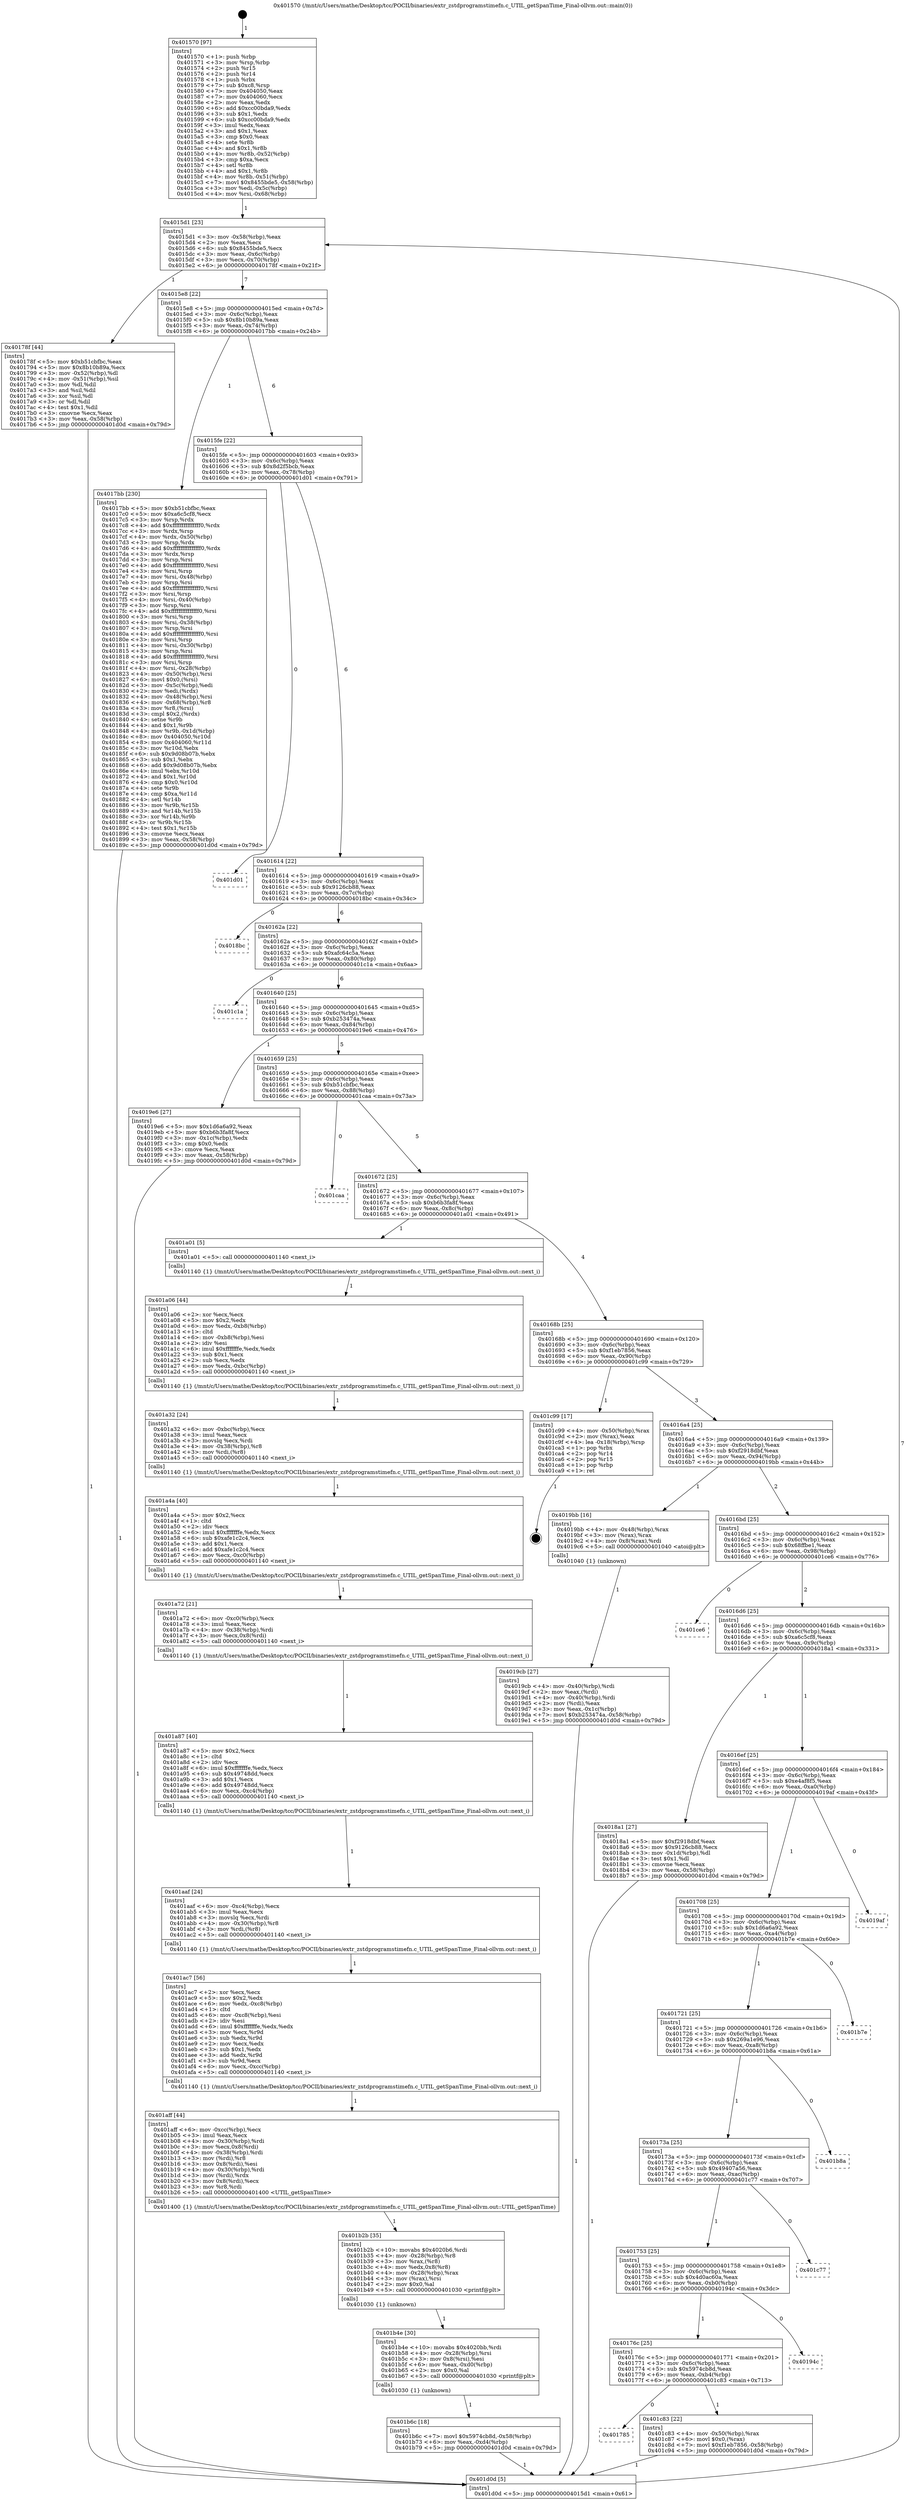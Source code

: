 digraph "0x401570" {
  label = "0x401570 (/mnt/c/Users/mathe/Desktop/tcc/POCII/binaries/extr_zstdprogramstimefn.c_UTIL_getSpanTime_Final-ollvm.out::main(0))"
  labelloc = "t"
  node[shape=record]

  Entry [label="",width=0.3,height=0.3,shape=circle,fillcolor=black,style=filled]
  "0x4015d1" [label="{
     0x4015d1 [23]\l
     | [instrs]\l
     &nbsp;&nbsp;0x4015d1 \<+3\>: mov -0x58(%rbp),%eax\l
     &nbsp;&nbsp;0x4015d4 \<+2\>: mov %eax,%ecx\l
     &nbsp;&nbsp;0x4015d6 \<+6\>: sub $0x8455bde5,%ecx\l
     &nbsp;&nbsp;0x4015dc \<+3\>: mov %eax,-0x6c(%rbp)\l
     &nbsp;&nbsp;0x4015df \<+3\>: mov %ecx,-0x70(%rbp)\l
     &nbsp;&nbsp;0x4015e2 \<+6\>: je 000000000040178f \<main+0x21f\>\l
  }"]
  "0x40178f" [label="{
     0x40178f [44]\l
     | [instrs]\l
     &nbsp;&nbsp;0x40178f \<+5\>: mov $0xb51cbfbc,%eax\l
     &nbsp;&nbsp;0x401794 \<+5\>: mov $0x8b10b89a,%ecx\l
     &nbsp;&nbsp;0x401799 \<+3\>: mov -0x52(%rbp),%dl\l
     &nbsp;&nbsp;0x40179c \<+4\>: mov -0x51(%rbp),%sil\l
     &nbsp;&nbsp;0x4017a0 \<+3\>: mov %dl,%dil\l
     &nbsp;&nbsp;0x4017a3 \<+3\>: and %sil,%dil\l
     &nbsp;&nbsp;0x4017a6 \<+3\>: xor %sil,%dl\l
     &nbsp;&nbsp;0x4017a9 \<+3\>: or %dl,%dil\l
     &nbsp;&nbsp;0x4017ac \<+4\>: test $0x1,%dil\l
     &nbsp;&nbsp;0x4017b0 \<+3\>: cmovne %ecx,%eax\l
     &nbsp;&nbsp;0x4017b3 \<+3\>: mov %eax,-0x58(%rbp)\l
     &nbsp;&nbsp;0x4017b6 \<+5\>: jmp 0000000000401d0d \<main+0x79d\>\l
  }"]
  "0x4015e8" [label="{
     0x4015e8 [22]\l
     | [instrs]\l
     &nbsp;&nbsp;0x4015e8 \<+5\>: jmp 00000000004015ed \<main+0x7d\>\l
     &nbsp;&nbsp;0x4015ed \<+3\>: mov -0x6c(%rbp),%eax\l
     &nbsp;&nbsp;0x4015f0 \<+5\>: sub $0x8b10b89a,%eax\l
     &nbsp;&nbsp;0x4015f5 \<+3\>: mov %eax,-0x74(%rbp)\l
     &nbsp;&nbsp;0x4015f8 \<+6\>: je 00000000004017bb \<main+0x24b\>\l
  }"]
  "0x401d0d" [label="{
     0x401d0d [5]\l
     | [instrs]\l
     &nbsp;&nbsp;0x401d0d \<+5\>: jmp 00000000004015d1 \<main+0x61\>\l
  }"]
  "0x401570" [label="{
     0x401570 [97]\l
     | [instrs]\l
     &nbsp;&nbsp;0x401570 \<+1\>: push %rbp\l
     &nbsp;&nbsp;0x401571 \<+3\>: mov %rsp,%rbp\l
     &nbsp;&nbsp;0x401574 \<+2\>: push %r15\l
     &nbsp;&nbsp;0x401576 \<+2\>: push %r14\l
     &nbsp;&nbsp;0x401578 \<+1\>: push %rbx\l
     &nbsp;&nbsp;0x401579 \<+7\>: sub $0xc8,%rsp\l
     &nbsp;&nbsp;0x401580 \<+7\>: mov 0x404050,%eax\l
     &nbsp;&nbsp;0x401587 \<+7\>: mov 0x404060,%ecx\l
     &nbsp;&nbsp;0x40158e \<+2\>: mov %eax,%edx\l
     &nbsp;&nbsp;0x401590 \<+6\>: add $0xcc00bda9,%edx\l
     &nbsp;&nbsp;0x401596 \<+3\>: sub $0x1,%edx\l
     &nbsp;&nbsp;0x401599 \<+6\>: sub $0xcc00bda9,%edx\l
     &nbsp;&nbsp;0x40159f \<+3\>: imul %edx,%eax\l
     &nbsp;&nbsp;0x4015a2 \<+3\>: and $0x1,%eax\l
     &nbsp;&nbsp;0x4015a5 \<+3\>: cmp $0x0,%eax\l
     &nbsp;&nbsp;0x4015a8 \<+4\>: sete %r8b\l
     &nbsp;&nbsp;0x4015ac \<+4\>: and $0x1,%r8b\l
     &nbsp;&nbsp;0x4015b0 \<+4\>: mov %r8b,-0x52(%rbp)\l
     &nbsp;&nbsp;0x4015b4 \<+3\>: cmp $0xa,%ecx\l
     &nbsp;&nbsp;0x4015b7 \<+4\>: setl %r8b\l
     &nbsp;&nbsp;0x4015bb \<+4\>: and $0x1,%r8b\l
     &nbsp;&nbsp;0x4015bf \<+4\>: mov %r8b,-0x51(%rbp)\l
     &nbsp;&nbsp;0x4015c3 \<+7\>: movl $0x8455bde5,-0x58(%rbp)\l
     &nbsp;&nbsp;0x4015ca \<+3\>: mov %edi,-0x5c(%rbp)\l
     &nbsp;&nbsp;0x4015cd \<+4\>: mov %rsi,-0x68(%rbp)\l
  }"]
  Exit [label="",width=0.3,height=0.3,shape=circle,fillcolor=black,style=filled,peripheries=2]
  "0x4017bb" [label="{
     0x4017bb [230]\l
     | [instrs]\l
     &nbsp;&nbsp;0x4017bb \<+5\>: mov $0xb51cbfbc,%eax\l
     &nbsp;&nbsp;0x4017c0 \<+5\>: mov $0xa6c5cf8,%ecx\l
     &nbsp;&nbsp;0x4017c5 \<+3\>: mov %rsp,%rdx\l
     &nbsp;&nbsp;0x4017c8 \<+4\>: add $0xfffffffffffffff0,%rdx\l
     &nbsp;&nbsp;0x4017cc \<+3\>: mov %rdx,%rsp\l
     &nbsp;&nbsp;0x4017cf \<+4\>: mov %rdx,-0x50(%rbp)\l
     &nbsp;&nbsp;0x4017d3 \<+3\>: mov %rsp,%rdx\l
     &nbsp;&nbsp;0x4017d6 \<+4\>: add $0xfffffffffffffff0,%rdx\l
     &nbsp;&nbsp;0x4017da \<+3\>: mov %rdx,%rsp\l
     &nbsp;&nbsp;0x4017dd \<+3\>: mov %rsp,%rsi\l
     &nbsp;&nbsp;0x4017e0 \<+4\>: add $0xfffffffffffffff0,%rsi\l
     &nbsp;&nbsp;0x4017e4 \<+3\>: mov %rsi,%rsp\l
     &nbsp;&nbsp;0x4017e7 \<+4\>: mov %rsi,-0x48(%rbp)\l
     &nbsp;&nbsp;0x4017eb \<+3\>: mov %rsp,%rsi\l
     &nbsp;&nbsp;0x4017ee \<+4\>: add $0xfffffffffffffff0,%rsi\l
     &nbsp;&nbsp;0x4017f2 \<+3\>: mov %rsi,%rsp\l
     &nbsp;&nbsp;0x4017f5 \<+4\>: mov %rsi,-0x40(%rbp)\l
     &nbsp;&nbsp;0x4017f9 \<+3\>: mov %rsp,%rsi\l
     &nbsp;&nbsp;0x4017fc \<+4\>: add $0xfffffffffffffff0,%rsi\l
     &nbsp;&nbsp;0x401800 \<+3\>: mov %rsi,%rsp\l
     &nbsp;&nbsp;0x401803 \<+4\>: mov %rsi,-0x38(%rbp)\l
     &nbsp;&nbsp;0x401807 \<+3\>: mov %rsp,%rsi\l
     &nbsp;&nbsp;0x40180a \<+4\>: add $0xfffffffffffffff0,%rsi\l
     &nbsp;&nbsp;0x40180e \<+3\>: mov %rsi,%rsp\l
     &nbsp;&nbsp;0x401811 \<+4\>: mov %rsi,-0x30(%rbp)\l
     &nbsp;&nbsp;0x401815 \<+3\>: mov %rsp,%rsi\l
     &nbsp;&nbsp;0x401818 \<+4\>: add $0xfffffffffffffff0,%rsi\l
     &nbsp;&nbsp;0x40181c \<+3\>: mov %rsi,%rsp\l
     &nbsp;&nbsp;0x40181f \<+4\>: mov %rsi,-0x28(%rbp)\l
     &nbsp;&nbsp;0x401823 \<+4\>: mov -0x50(%rbp),%rsi\l
     &nbsp;&nbsp;0x401827 \<+6\>: movl $0x0,(%rsi)\l
     &nbsp;&nbsp;0x40182d \<+3\>: mov -0x5c(%rbp),%edi\l
     &nbsp;&nbsp;0x401830 \<+2\>: mov %edi,(%rdx)\l
     &nbsp;&nbsp;0x401832 \<+4\>: mov -0x48(%rbp),%rsi\l
     &nbsp;&nbsp;0x401836 \<+4\>: mov -0x68(%rbp),%r8\l
     &nbsp;&nbsp;0x40183a \<+3\>: mov %r8,(%rsi)\l
     &nbsp;&nbsp;0x40183d \<+3\>: cmpl $0x2,(%rdx)\l
     &nbsp;&nbsp;0x401840 \<+4\>: setne %r9b\l
     &nbsp;&nbsp;0x401844 \<+4\>: and $0x1,%r9b\l
     &nbsp;&nbsp;0x401848 \<+4\>: mov %r9b,-0x1d(%rbp)\l
     &nbsp;&nbsp;0x40184c \<+8\>: mov 0x404050,%r10d\l
     &nbsp;&nbsp;0x401854 \<+8\>: mov 0x404060,%r11d\l
     &nbsp;&nbsp;0x40185c \<+3\>: mov %r10d,%ebx\l
     &nbsp;&nbsp;0x40185f \<+6\>: sub $0x9d08b07b,%ebx\l
     &nbsp;&nbsp;0x401865 \<+3\>: sub $0x1,%ebx\l
     &nbsp;&nbsp;0x401868 \<+6\>: add $0x9d08b07b,%ebx\l
     &nbsp;&nbsp;0x40186e \<+4\>: imul %ebx,%r10d\l
     &nbsp;&nbsp;0x401872 \<+4\>: and $0x1,%r10d\l
     &nbsp;&nbsp;0x401876 \<+4\>: cmp $0x0,%r10d\l
     &nbsp;&nbsp;0x40187a \<+4\>: sete %r9b\l
     &nbsp;&nbsp;0x40187e \<+4\>: cmp $0xa,%r11d\l
     &nbsp;&nbsp;0x401882 \<+4\>: setl %r14b\l
     &nbsp;&nbsp;0x401886 \<+3\>: mov %r9b,%r15b\l
     &nbsp;&nbsp;0x401889 \<+3\>: and %r14b,%r15b\l
     &nbsp;&nbsp;0x40188c \<+3\>: xor %r14b,%r9b\l
     &nbsp;&nbsp;0x40188f \<+3\>: or %r9b,%r15b\l
     &nbsp;&nbsp;0x401892 \<+4\>: test $0x1,%r15b\l
     &nbsp;&nbsp;0x401896 \<+3\>: cmovne %ecx,%eax\l
     &nbsp;&nbsp;0x401899 \<+3\>: mov %eax,-0x58(%rbp)\l
     &nbsp;&nbsp;0x40189c \<+5\>: jmp 0000000000401d0d \<main+0x79d\>\l
  }"]
  "0x4015fe" [label="{
     0x4015fe [22]\l
     | [instrs]\l
     &nbsp;&nbsp;0x4015fe \<+5\>: jmp 0000000000401603 \<main+0x93\>\l
     &nbsp;&nbsp;0x401603 \<+3\>: mov -0x6c(%rbp),%eax\l
     &nbsp;&nbsp;0x401606 \<+5\>: sub $0x8d2f5bcb,%eax\l
     &nbsp;&nbsp;0x40160b \<+3\>: mov %eax,-0x78(%rbp)\l
     &nbsp;&nbsp;0x40160e \<+6\>: je 0000000000401d01 \<main+0x791\>\l
  }"]
  "0x401785" [label="{
     0x401785\l
  }", style=dashed]
  "0x401d01" [label="{
     0x401d01\l
  }", style=dashed]
  "0x401614" [label="{
     0x401614 [22]\l
     | [instrs]\l
     &nbsp;&nbsp;0x401614 \<+5\>: jmp 0000000000401619 \<main+0xa9\>\l
     &nbsp;&nbsp;0x401619 \<+3\>: mov -0x6c(%rbp),%eax\l
     &nbsp;&nbsp;0x40161c \<+5\>: sub $0x9126cb88,%eax\l
     &nbsp;&nbsp;0x401621 \<+3\>: mov %eax,-0x7c(%rbp)\l
     &nbsp;&nbsp;0x401624 \<+6\>: je 00000000004018bc \<main+0x34c\>\l
  }"]
  "0x401c83" [label="{
     0x401c83 [22]\l
     | [instrs]\l
     &nbsp;&nbsp;0x401c83 \<+4\>: mov -0x50(%rbp),%rax\l
     &nbsp;&nbsp;0x401c87 \<+6\>: movl $0x0,(%rax)\l
     &nbsp;&nbsp;0x401c8d \<+7\>: movl $0xf1eb7856,-0x58(%rbp)\l
     &nbsp;&nbsp;0x401c94 \<+5\>: jmp 0000000000401d0d \<main+0x79d\>\l
  }"]
  "0x4018bc" [label="{
     0x4018bc\l
  }", style=dashed]
  "0x40162a" [label="{
     0x40162a [22]\l
     | [instrs]\l
     &nbsp;&nbsp;0x40162a \<+5\>: jmp 000000000040162f \<main+0xbf\>\l
     &nbsp;&nbsp;0x40162f \<+3\>: mov -0x6c(%rbp),%eax\l
     &nbsp;&nbsp;0x401632 \<+5\>: sub $0xafc64c5a,%eax\l
     &nbsp;&nbsp;0x401637 \<+3\>: mov %eax,-0x80(%rbp)\l
     &nbsp;&nbsp;0x40163a \<+6\>: je 0000000000401c1a \<main+0x6aa\>\l
  }"]
  "0x40176c" [label="{
     0x40176c [25]\l
     | [instrs]\l
     &nbsp;&nbsp;0x40176c \<+5\>: jmp 0000000000401771 \<main+0x201\>\l
     &nbsp;&nbsp;0x401771 \<+3\>: mov -0x6c(%rbp),%eax\l
     &nbsp;&nbsp;0x401774 \<+5\>: sub $0x5974cb8d,%eax\l
     &nbsp;&nbsp;0x401779 \<+6\>: mov %eax,-0xb4(%rbp)\l
     &nbsp;&nbsp;0x40177f \<+6\>: je 0000000000401c83 \<main+0x713\>\l
  }"]
  "0x401c1a" [label="{
     0x401c1a\l
  }", style=dashed]
  "0x401640" [label="{
     0x401640 [25]\l
     | [instrs]\l
     &nbsp;&nbsp;0x401640 \<+5\>: jmp 0000000000401645 \<main+0xd5\>\l
     &nbsp;&nbsp;0x401645 \<+3\>: mov -0x6c(%rbp),%eax\l
     &nbsp;&nbsp;0x401648 \<+5\>: sub $0xb253474a,%eax\l
     &nbsp;&nbsp;0x40164d \<+6\>: mov %eax,-0x84(%rbp)\l
     &nbsp;&nbsp;0x401653 \<+6\>: je 00000000004019e6 \<main+0x476\>\l
  }"]
  "0x40194c" [label="{
     0x40194c\l
  }", style=dashed]
  "0x4019e6" [label="{
     0x4019e6 [27]\l
     | [instrs]\l
     &nbsp;&nbsp;0x4019e6 \<+5\>: mov $0x1d6a6a92,%eax\l
     &nbsp;&nbsp;0x4019eb \<+5\>: mov $0xb6b3fa8f,%ecx\l
     &nbsp;&nbsp;0x4019f0 \<+3\>: mov -0x1c(%rbp),%edx\l
     &nbsp;&nbsp;0x4019f3 \<+3\>: cmp $0x0,%edx\l
     &nbsp;&nbsp;0x4019f6 \<+3\>: cmove %ecx,%eax\l
     &nbsp;&nbsp;0x4019f9 \<+3\>: mov %eax,-0x58(%rbp)\l
     &nbsp;&nbsp;0x4019fc \<+5\>: jmp 0000000000401d0d \<main+0x79d\>\l
  }"]
  "0x401659" [label="{
     0x401659 [25]\l
     | [instrs]\l
     &nbsp;&nbsp;0x401659 \<+5\>: jmp 000000000040165e \<main+0xee\>\l
     &nbsp;&nbsp;0x40165e \<+3\>: mov -0x6c(%rbp),%eax\l
     &nbsp;&nbsp;0x401661 \<+5\>: sub $0xb51cbfbc,%eax\l
     &nbsp;&nbsp;0x401666 \<+6\>: mov %eax,-0x88(%rbp)\l
     &nbsp;&nbsp;0x40166c \<+6\>: je 0000000000401caa \<main+0x73a\>\l
  }"]
  "0x401753" [label="{
     0x401753 [25]\l
     | [instrs]\l
     &nbsp;&nbsp;0x401753 \<+5\>: jmp 0000000000401758 \<main+0x1e8\>\l
     &nbsp;&nbsp;0x401758 \<+3\>: mov -0x6c(%rbp),%eax\l
     &nbsp;&nbsp;0x40175b \<+5\>: sub $0x4d0ac60a,%eax\l
     &nbsp;&nbsp;0x401760 \<+6\>: mov %eax,-0xb0(%rbp)\l
     &nbsp;&nbsp;0x401766 \<+6\>: je 000000000040194c \<main+0x3dc\>\l
  }"]
  "0x401caa" [label="{
     0x401caa\l
  }", style=dashed]
  "0x401672" [label="{
     0x401672 [25]\l
     | [instrs]\l
     &nbsp;&nbsp;0x401672 \<+5\>: jmp 0000000000401677 \<main+0x107\>\l
     &nbsp;&nbsp;0x401677 \<+3\>: mov -0x6c(%rbp),%eax\l
     &nbsp;&nbsp;0x40167a \<+5\>: sub $0xb6b3fa8f,%eax\l
     &nbsp;&nbsp;0x40167f \<+6\>: mov %eax,-0x8c(%rbp)\l
     &nbsp;&nbsp;0x401685 \<+6\>: je 0000000000401a01 \<main+0x491\>\l
  }"]
  "0x401c77" [label="{
     0x401c77\l
  }", style=dashed]
  "0x401a01" [label="{
     0x401a01 [5]\l
     | [instrs]\l
     &nbsp;&nbsp;0x401a01 \<+5\>: call 0000000000401140 \<next_i\>\l
     | [calls]\l
     &nbsp;&nbsp;0x401140 \{1\} (/mnt/c/Users/mathe/Desktop/tcc/POCII/binaries/extr_zstdprogramstimefn.c_UTIL_getSpanTime_Final-ollvm.out::next_i)\l
  }"]
  "0x40168b" [label="{
     0x40168b [25]\l
     | [instrs]\l
     &nbsp;&nbsp;0x40168b \<+5\>: jmp 0000000000401690 \<main+0x120\>\l
     &nbsp;&nbsp;0x401690 \<+3\>: mov -0x6c(%rbp),%eax\l
     &nbsp;&nbsp;0x401693 \<+5\>: sub $0xf1eb7856,%eax\l
     &nbsp;&nbsp;0x401698 \<+6\>: mov %eax,-0x90(%rbp)\l
     &nbsp;&nbsp;0x40169e \<+6\>: je 0000000000401c99 \<main+0x729\>\l
  }"]
  "0x40173a" [label="{
     0x40173a [25]\l
     | [instrs]\l
     &nbsp;&nbsp;0x40173a \<+5\>: jmp 000000000040173f \<main+0x1cf\>\l
     &nbsp;&nbsp;0x40173f \<+3\>: mov -0x6c(%rbp),%eax\l
     &nbsp;&nbsp;0x401742 \<+5\>: sub $0x49407a56,%eax\l
     &nbsp;&nbsp;0x401747 \<+6\>: mov %eax,-0xac(%rbp)\l
     &nbsp;&nbsp;0x40174d \<+6\>: je 0000000000401c77 \<main+0x707\>\l
  }"]
  "0x401c99" [label="{
     0x401c99 [17]\l
     | [instrs]\l
     &nbsp;&nbsp;0x401c99 \<+4\>: mov -0x50(%rbp),%rax\l
     &nbsp;&nbsp;0x401c9d \<+2\>: mov (%rax),%eax\l
     &nbsp;&nbsp;0x401c9f \<+4\>: lea -0x18(%rbp),%rsp\l
     &nbsp;&nbsp;0x401ca3 \<+1\>: pop %rbx\l
     &nbsp;&nbsp;0x401ca4 \<+2\>: pop %r14\l
     &nbsp;&nbsp;0x401ca6 \<+2\>: pop %r15\l
     &nbsp;&nbsp;0x401ca8 \<+1\>: pop %rbp\l
     &nbsp;&nbsp;0x401ca9 \<+1\>: ret\l
  }"]
  "0x4016a4" [label="{
     0x4016a4 [25]\l
     | [instrs]\l
     &nbsp;&nbsp;0x4016a4 \<+5\>: jmp 00000000004016a9 \<main+0x139\>\l
     &nbsp;&nbsp;0x4016a9 \<+3\>: mov -0x6c(%rbp),%eax\l
     &nbsp;&nbsp;0x4016ac \<+5\>: sub $0xf2918dbf,%eax\l
     &nbsp;&nbsp;0x4016b1 \<+6\>: mov %eax,-0x94(%rbp)\l
     &nbsp;&nbsp;0x4016b7 \<+6\>: je 00000000004019bb \<main+0x44b\>\l
  }"]
  "0x401b8a" [label="{
     0x401b8a\l
  }", style=dashed]
  "0x4019bb" [label="{
     0x4019bb [16]\l
     | [instrs]\l
     &nbsp;&nbsp;0x4019bb \<+4\>: mov -0x48(%rbp),%rax\l
     &nbsp;&nbsp;0x4019bf \<+3\>: mov (%rax),%rax\l
     &nbsp;&nbsp;0x4019c2 \<+4\>: mov 0x8(%rax),%rdi\l
     &nbsp;&nbsp;0x4019c6 \<+5\>: call 0000000000401040 \<atoi@plt\>\l
     | [calls]\l
     &nbsp;&nbsp;0x401040 \{1\} (unknown)\l
  }"]
  "0x4016bd" [label="{
     0x4016bd [25]\l
     | [instrs]\l
     &nbsp;&nbsp;0x4016bd \<+5\>: jmp 00000000004016c2 \<main+0x152\>\l
     &nbsp;&nbsp;0x4016c2 \<+3\>: mov -0x6c(%rbp),%eax\l
     &nbsp;&nbsp;0x4016c5 \<+5\>: sub $0x68ffbe1,%eax\l
     &nbsp;&nbsp;0x4016ca \<+6\>: mov %eax,-0x98(%rbp)\l
     &nbsp;&nbsp;0x4016d0 \<+6\>: je 0000000000401ce6 \<main+0x776\>\l
  }"]
  "0x401721" [label="{
     0x401721 [25]\l
     | [instrs]\l
     &nbsp;&nbsp;0x401721 \<+5\>: jmp 0000000000401726 \<main+0x1b6\>\l
     &nbsp;&nbsp;0x401726 \<+3\>: mov -0x6c(%rbp),%eax\l
     &nbsp;&nbsp;0x401729 \<+5\>: sub $0x269a1e96,%eax\l
     &nbsp;&nbsp;0x40172e \<+6\>: mov %eax,-0xa8(%rbp)\l
     &nbsp;&nbsp;0x401734 \<+6\>: je 0000000000401b8a \<main+0x61a\>\l
  }"]
  "0x401ce6" [label="{
     0x401ce6\l
  }", style=dashed]
  "0x4016d6" [label="{
     0x4016d6 [25]\l
     | [instrs]\l
     &nbsp;&nbsp;0x4016d6 \<+5\>: jmp 00000000004016db \<main+0x16b\>\l
     &nbsp;&nbsp;0x4016db \<+3\>: mov -0x6c(%rbp),%eax\l
     &nbsp;&nbsp;0x4016de \<+5\>: sub $0xa6c5cf8,%eax\l
     &nbsp;&nbsp;0x4016e3 \<+6\>: mov %eax,-0x9c(%rbp)\l
     &nbsp;&nbsp;0x4016e9 \<+6\>: je 00000000004018a1 \<main+0x331\>\l
  }"]
  "0x401b7e" [label="{
     0x401b7e\l
  }", style=dashed]
  "0x4018a1" [label="{
     0x4018a1 [27]\l
     | [instrs]\l
     &nbsp;&nbsp;0x4018a1 \<+5\>: mov $0xf2918dbf,%eax\l
     &nbsp;&nbsp;0x4018a6 \<+5\>: mov $0x9126cb88,%ecx\l
     &nbsp;&nbsp;0x4018ab \<+3\>: mov -0x1d(%rbp),%dl\l
     &nbsp;&nbsp;0x4018ae \<+3\>: test $0x1,%dl\l
     &nbsp;&nbsp;0x4018b1 \<+3\>: cmovne %ecx,%eax\l
     &nbsp;&nbsp;0x4018b4 \<+3\>: mov %eax,-0x58(%rbp)\l
     &nbsp;&nbsp;0x4018b7 \<+5\>: jmp 0000000000401d0d \<main+0x79d\>\l
  }"]
  "0x4016ef" [label="{
     0x4016ef [25]\l
     | [instrs]\l
     &nbsp;&nbsp;0x4016ef \<+5\>: jmp 00000000004016f4 \<main+0x184\>\l
     &nbsp;&nbsp;0x4016f4 \<+3\>: mov -0x6c(%rbp),%eax\l
     &nbsp;&nbsp;0x4016f7 \<+5\>: sub $0xe4af8f5,%eax\l
     &nbsp;&nbsp;0x4016fc \<+6\>: mov %eax,-0xa0(%rbp)\l
     &nbsp;&nbsp;0x401702 \<+6\>: je 00000000004019af \<main+0x43f\>\l
  }"]
  "0x4019cb" [label="{
     0x4019cb [27]\l
     | [instrs]\l
     &nbsp;&nbsp;0x4019cb \<+4\>: mov -0x40(%rbp),%rdi\l
     &nbsp;&nbsp;0x4019cf \<+2\>: mov %eax,(%rdi)\l
     &nbsp;&nbsp;0x4019d1 \<+4\>: mov -0x40(%rbp),%rdi\l
     &nbsp;&nbsp;0x4019d5 \<+2\>: mov (%rdi),%eax\l
     &nbsp;&nbsp;0x4019d7 \<+3\>: mov %eax,-0x1c(%rbp)\l
     &nbsp;&nbsp;0x4019da \<+7\>: movl $0xb253474a,-0x58(%rbp)\l
     &nbsp;&nbsp;0x4019e1 \<+5\>: jmp 0000000000401d0d \<main+0x79d\>\l
  }"]
  "0x401a06" [label="{
     0x401a06 [44]\l
     | [instrs]\l
     &nbsp;&nbsp;0x401a06 \<+2\>: xor %ecx,%ecx\l
     &nbsp;&nbsp;0x401a08 \<+5\>: mov $0x2,%edx\l
     &nbsp;&nbsp;0x401a0d \<+6\>: mov %edx,-0xb8(%rbp)\l
     &nbsp;&nbsp;0x401a13 \<+1\>: cltd\l
     &nbsp;&nbsp;0x401a14 \<+6\>: mov -0xb8(%rbp),%esi\l
     &nbsp;&nbsp;0x401a1a \<+2\>: idiv %esi\l
     &nbsp;&nbsp;0x401a1c \<+6\>: imul $0xfffffffe,%edx,%edx\l
     &nbsp;&nbsp;0x401a22 \<+3\>: sub $0x1,%ecx\l
     &nbsp;&nbsp;0x401a25 \<+2\>: sub %ecx,%edx\l
     &nbsp;&nbsp;0x401a27 \<+6\>: mov %edx,-0xbc(%rbp)\l
     &nbsp;&nbsp;0x401a2d \<+5\>: call 0000000000401140 \<next_i\>\l
     | [calls]\l
     &nbsp;&nbsp;0x401140 \{1\} (/mnt/c/Users/mathe/Desktop/tcc/POCII/binaries/extr_zstdprogramstimefn.c_UTIL_getSpanTime_Final-ollvm.out::next_i)\l
  }"]
  "0x401a32" [label="{
     0x401a32 [24]\l
     | [instrs]\l
     &nbsp;&nbsp;0x401a32 \<+6\>: mov -0xbc(%rbp),%ecx\l
     &nbsp;&nbsp;0x401a38 \<+3\>: imul %eax,%ecx\l
     &nbsp;&nbsp;0x401a3b \<+3\>: movslq %ecx,%rdi\l
     &nbsp;&nbsp;0x401a3e \<+4\>: mov -0x38(%rbp),%r8\l
     &nbsp;&nbsp;0x401a42 \<+3\>: mov %rdi,(%r8)\l
     &nbsp;&nbsp;0x401a45 \<+5\>: call 0000000000401140 \<next_i\>\l
     | [calls]\l
     &nbsp;&nbsp;0x401140 \{1\} (/mnt/c/Users/mathe/Desktop/tcc/POCII/binaries/extr_zstdprogramstimefn.c_UTIL_getSpanTime_Final-ollvm.out::next_i)\l
  }"]
  "0x401a4a" [label="{
     0x401a4a [40]\l
     | [instrs]\l
     &nbsp;&nbsp;0x401a4a \<+5\>: mov $0x2,%ecx\l
     &nbsp;&nbsp;0x401a4f \<+1\>: cltd\l
     &nbsp;&nbsp;0x401a50 \<+2\>: idiv %ecx\l
     &nbsp;&nbsp;0x401a52 \<+6\>: imul $0xfffffffe,%edx,%ecx\l
     &nbsp;&nbsp;0x401a58 \<+6\>: sub $0xafe1c2c4,%ecx\l
     &nbsp;&nbsp;0x401a5e \<+3\>: add $0x1,%ecx\l
     &nbsp;&nbsp;0x401a61 \<+6\>: add $0xafe1c2c4,%ecx\l
     &nbsp;&nbsp;0x401a67 \<+6\>: mov %ecx,-0xc0(%rbp)\l
     &nbsp;&nbsp;0x401a6d \<+5\>: call 0000000000401140 \<next_i\>\l
     | [calls]\l
     &nbsp;&nbsp;0x401140 \{1\} (/mnt/c/Users/mathe/Desktop/tcc/POCII/binaries/extr_zstdprogramstimefn.c_UTIL_getSpanTime_Final-ollvm.out::next_i)\l
  }"]
  "0x401a72" [label="{
     0x401a72 [21]\l
     | [instrs]\l
     &nbsp;&nbsp;0x401a72 \<+6\>: mov -0xc0(%rbp),%ecx\l
     &nbsp;&nbsp;0x401a78 \<+3\>: imul %eax,%ecx\l
     &nbsp;&nbsp;0x401a7b \<+4\>: mov -0x38(%rbp),%rdi\l
     &nbsp;&nbsp;0x401a7f \<+3\>: mov %ecx,0x8(%rdi)\l
     &nbsp;&nbsp;0x401a82 \<+5\>: call 0000000000401140 \<next_i\>\l
     | [calls]\l
     &nbsp;&nbsp;0x401140 \{1\} (/mnt/c/Users/mathe/Desktop/tcc/POCII/binaries/extr_zstdprogramstimefn.c_UTIL_getSpanTime_Final-ollvm.out::next_i)\l
  }"]
  "0x401a87" [label="{
     0x401a87 [40]\l
     | [instrs]\l
     &nbsp;&nbsp;0x401a87 \<+5\>: mov $0x2,%ecx\l
     &nbsp;&nbsp;0x401a8c \<+1\>: cltd\l
     &nbsp;&nbsp;0x401a8d \<+2\>: idiv %ecx\l
     &nbsp;&nbsp;0x401a8f \<+6\>: imul $0xfffffffe,%edx,%ecx\l
     &nbsp;&nbsp;0x401a95 \<+6\>: sub $0x49748dd,%ecx\l
     &nbsp;&nbsp;0x401a9b \<+3\>: add $0x1,%ecx\l
     &nbsp;&nbsp;0x401a9e \<+6\>: add $0x49748dd,%ecx\l
     &nbsp;&nbsp;0x401aa4 \<+6\>: mov %ecx,-0xc4(%rbp)\l
     &nbsp;&nbsp;0x401aaa \<+5\>: call 0000000000401140 \<next_i\>\l
     | [calls]\l
     &nbsp;&nbsp;0x401140 \{1\} (/mnt/c/Users/mathe/Desktop/tcc/POCII/binaries/extr_zstdprogramstimefn.c_UTIL_getSpanTime_Final-ollvm.out::next_i)\l
  }"]
  "0x401aaf" [label="{
     0x401aaf [24]\l
     | [instrs]\l
     &nbsp;&nbsp;0x401aaf \<+6\>: mov -0xc4(%rbp),%ecx\l
     &nbsp;&nbsp;0x401ab5 \<+3\>: imul %eax,%ecx\l
     &nbsp;&nbsp;0x401ab8 \<+3\>: movslq %ecx,%rdi\l
     &nbsp;&nbsp;0x401abb \<+4\>: mov -0x30(%rbp),%r8\l
     &nbsp;&nbsp;0x401abf \<+3\>: mov %rdi,(%r8)\l
     &nbsp;&nbsp;0x401ac2 \<+5\>: call 0000000000401140 \<next_i\>\l
     | [calls]\l
     &nbsp;&nbsp;0x401140 \{1\} (/mnt/c/Users/mathe/Desktop/tcc/POCII/binaries/extr_zstdprogramstimefn.c_UTIL_getSpanTime_Final-ollvm.out::next_i)\l
  }"]
  "0x401ac7" [label="{
     0x401ac7 [56]\l
     | [instrs]\l
     &nbsp;&nbsp;0x401ac7 \<+2\>: xor %ecx,%ecx\l
     &nbsp;&nbsp;0x401ac9 \<+5\>: mov $0x2,%edx\l
     &nbsp;&nbsp;0x401ace \<+6\>: mov %edx,-0xc8(%rbp)\l
     &nbsp;&nbsp;0x401ad4 \<+1\>: cltd\l
     &nbsp;&nbsp;0x401ad5 \<+6\>: mov -0xc8(%rbp),%esi\l
     &nbsp;&nbsp;0x401adb \<+2\>: idiv %esi\l
     &nbsp;&nbsp;0x401add \<+6\>: imul $0xfffffffe,%edx,%edx\l
     &nbsp;&nbsp;0x401ae3 \<+3\>: mov %ecx,%r9d\l
     &nbsp;&nbsp;0x401ae6 \<+3\>: sub %edx,%r9d\l
     &nbsp;&nbsp;0x401ae9 \<+2\>: mov %ecx,%edx\l
     &nbsp;&nbsp;0x401aeb \<+3\>: sub $0x1,%edx\l
     &nbsp;&nbsp;0x401aee \<+3\>: add %edx,%r9d\l
     &nbsp;&nbsp;0x401af1 \<+3\>: sub %r9d,%ecx\l
     &nbsp;&nbsp;0x401af4 \<+6\>: mov %ecx,-0xcc(%rbp)\l
     &nbsp;&nbsp;0x401afa \<+5\>: call 0000000000401140 \<next_i\>\l
     | [calls]\l
     &nbsp;&nbsp;0x401140 \{1\} (/mnt/c/Users/mathe/Desktop/tcc/POCII/binaries/extr_zstdprogramstimefn.c_UTIL_getSpanTime_Final-ollvm.out::next_i)\l
  }"]
  "0x401aff" [label="{
     0x401aff [44]\l
     | [instrs]\l
     &nbsp;&nbsp;0x401aff \<+6\>: mov -0xcc(%rbp),%ecx\l
     &nbsp;&nbsp;0x401b05 \<+3\>: imul %eax,%ecx\l
     &nbsp;&nbsp;0x401b08 \<+4\>: mov -0x30(%rbp),%rdi\l
     &nbsp;&nbsp;0x401b0c \<+3\>: mov %ecx,0x8(%rdi)\l
     &nbsp;&nbsp;0x401b0f \<+4\>: mov -0x38(%rbp),%rdi\l
     &nbsp;&nbsp;0x401b13 \<+3\>: mov (%rdi),%r8\l
     &nbsp;&nbsp;0x401b16 \<+3\>: mov 0x8(%rdi),%esi\l
     &nbsp;&nbsp;0x401b19 \<+4\>: mov -0x30(%rbp),%rdi\l
     &nbsp;&nbsp;0x401b1d \<+3\>: mov (%rdi),%rdx\l
     &nbsp;&nbsp;0x401b20 \<+3\>: mov 0x8(%rdi),%ecx\l
     &nbsp;&nbsp;0x401b23 \<+3\>: mov %r8,%rdi\l
     &nbsp;&nbsp;0x401b26 \<+5\>: call 0000000000401400 \<UTIL_getSpanTime\>\l
     | [calls]\l
     &nbsp;&nbsp;0x401400 \{1\} (/mnt/c/Users/mathe/Desktop/tcc/POCII/binaries/extr_zstdprogramstimefn.c_UTIL_getSpanTime_Final-ollvm.out::UTIL_getSpanTime)\l
  }"]
  "0x401b2b" [label="{
     0x401b2b [35]\l
     | [instrs]\l
     &nbsp;&nbsp;0x401b2b \<+10\>: movabs $0x4020b6,%rdi\l
     &nbsp;&nbsp;0x401b35 \<+4\>: mov -0x28(%rbp),%r8\l
     &nbsp;&nbsp;0x401b39 \<+3\>: mov %rax,(%r8)\l
     &nbsp;&nbsp;0x401b3c \<+4\>: mov %edx,0x8(%r8)\l
     &nbsp;&nbsp;0x401b40 \<+4\>: mov -0x28(%rbp),%rax\l
     &nbsp;&nbsp;0x401b44 \<+3\>: mov (%rax),%rsi\l
     &nbsp;&nbsp;0x401b47 \<+2\>: mov $0x0,%al\l
     &nbsp;&nbsp;0x401b49 \<+5\>: call 0000000000401030 \<printf@plt\>\l
     | [calls]\l
     &nbsp;&nbsp;0x401030 \{1\} (unknown)\l
  }"]
  "0x401b4e" [label="{
     0x401b4e [30]\l
     | [instrs]\l
     &nbsp;&nbsp;0x401b4e \<+10\>: movabs $0x4020bb,%rdi\l
     &nbsp;&nbsp;0x401b58 \<+4\>: mov -0x28(%rbp),%rsi\l
     &nbsp;&nbsp;0x401b5c \<+3\>: mov 0x8(%rsi),%esi\l
     &nbsp;&nbsp;0x401b5f \<+6\>: mov %eax,-0xd0(%rbp)\l
     &nbsp;&nbsp;0x401b65 \<+2\>: mov $0x0,%al\l
     &nbsp;&nbsp;0x401b67 \<+5\>: call 0000000000401030 \<printf@plt\>\l
     | [calls]\l
     &nbsp;&nbsp;0x401030 \{1\} (unknown)\l
  }"]
  "0x401b6c" [label="{
     0x401b6c [18]\l
     | [instrs]\l
     &nbsp;&nbsp;0x401b6c \<+7\>: movl $0x5974cb8d,-0x58(%rbp)\l
     &nbsp;&nbsp;0x401b73 \<+6\>: mov %eax,-0xd4(%rbp)\l
     &nbsp;&nbsp;0x401b79 \<+5\>: jmp 0000000000401d0d \<main+0x79d\>\l
  }"]
  "0x401708" [label="{
     0x401708 [25]\l
     | [instrs]\l
     &nbsp;&nbsp;0x401708 \<+5\>: jmp 000000000040170d \<main+0x19d\>\l
     &nbsp;&nbsp;0x40170d \<+3\>: mov -0x6c(%rbp),%eax\l
     &nbsp;&nbsp;0x401710 \<+5\>: sub $0x1d6a6a92,%eax\l
     &nbsp;&nbsp;0x401715 \<+6\>: mov %eax,-0xa4(%rbp)\l
     &nbsp;&nbsp;0x40171b \<+6\>: je 0000000000401b7e \<main+0x60e\>\l
  }"]
  "0x4019af" [label="{
     0x4019af\l
  }", style=dashed]
  Entry -> "0x401570" [label=" 1"]
  "0x4015d1" -> "0x40178f" [label=" 1"]
  "0x4015d1" -> "0x4015e8" [label=" 7"]
  "0x40178f" -> "0x401d0d" [label=" 1"]
  "0x401570" -> "0x4015d1" [label=" 1"]
  "0x401d0d" -> "0x4015d1" [label=" 7"]
  "0x401c99" -> Exit [label=" 1"]
  "0x4015e8" -> "0x4017bb" [label=" 1"]
  "0x4015e8" -> "0x4015fe" [label=" 6"]
  "0x4017bb" -> "0x401d0d" [label=" 1"]
  "0x401c83" -> "0x401d0d" [label=" 1"]
  "0x4015fe" -> "0x401d01" [label=" 0"]
  "0x4015fe" -> "0x401614" [label=" 6"]
  "0x40176c" -> "0x401785" [label=" 0"]
  "0x401614" -> "0x4018bc" [label=" 0"]
  "0x401614" -> "0x40162a" [label=" 6"]
  "0x40176c" -> "0x401c83" [label=" 1"]
  "0x40162a" -> "0x401c1a" [label=" 0"]
  "0x40162a" -> "0x401640" [label=" 6"]
  "0x401753" -> "0x40176c" [label=" 1"]
  "0x401640" -> "0x4019e6" [label=" 1"]
  "0x401640" -> "0x401659" [label=" 5"]
  "0x401753" -> "0x40194c" [label=" 0"]
  "0x401659" -> "0x401caa" [label=" 0"]
  "0x401659" -> "0x401672" [label=" 5"]
  "0x40173a" -> "0x401753" [label=" 1"]
  "0x401672" -> "0x401a01" [label=" 1"]
  "0x401672" -> "0x40168b" [label=" 4"]
  "0x40173a" -> "0x401c77" [label=" 0"]
  "0x40168b" -> "0x401c99" [label=" 1"]
  "0x40168b" -> "0x4016a4" [label=" 3"]
  "0x401721" -> "0x40173a" [label=" 1"]
  "0x4016a4" -> "0x4019bb" [label=" 1"]
  "0x4016a4" -> "0x4016bd" [label=" 2"]
  "0x401721" -> "0x401b8a" [label=" 0"]
  "0x4016bd" -> "0x401ce6" [label=" 0"]
  "0x4016bd" -> "0x4016d6" [label=" 2"]
  "0x401708" -> "0x401721" [label=" 1"]
  "0x4016d6" -> "0x4018a1" [label=" 1"]
  "0x4016d6" -> "0x4016ef" [label=" 1"]
  "0x4018a1" -> "0x401d0d" [label=" 1"]
  "0x4019bb" -> "0x4019cb" [label=" 1"]
  "0x4019cb" -> "0x401d0d" [label=" 1"]
  "0x4019e6" -> "0x401d0d" [label=" 1"]
  "0x401a01" -> "0x401a06" [label=" 1"]
  "0x401a06" -> "0x401a32" [label=" 1"]
  "0x401a32" -> "0x401a4a" [label=" 1"]
  "0x401a4a" -> "0x401a72" [label=" 1"]
  "0x401a72" -> "0x401a87" [label=" 1"]
  "0x401a87" -> "0x401aaf" [label=" 1"]
  "0x401aaf" -> "0x401ac7" [label=" 1"]
  "0x401ac7" -> "0x401aff" [label=" 1"]
  "0x401aff" -> "0x401b2b" [label=" 1"]
  "0x401b2b" -> "0x401b4e" [label=" 1"]
  "0x401b4e" -> "0x401b6c" [label=" 1"]
  "0x401b6c" -> "0x401d0d" [label=" 1"]
  "0x401708" -> "0x401b7e" [label=" 0"]
  "0x4016ef" -> "0x4019af" [label=" 0"]
  "0x4016ef" -> "0x401708" [label=" 1"]
}
